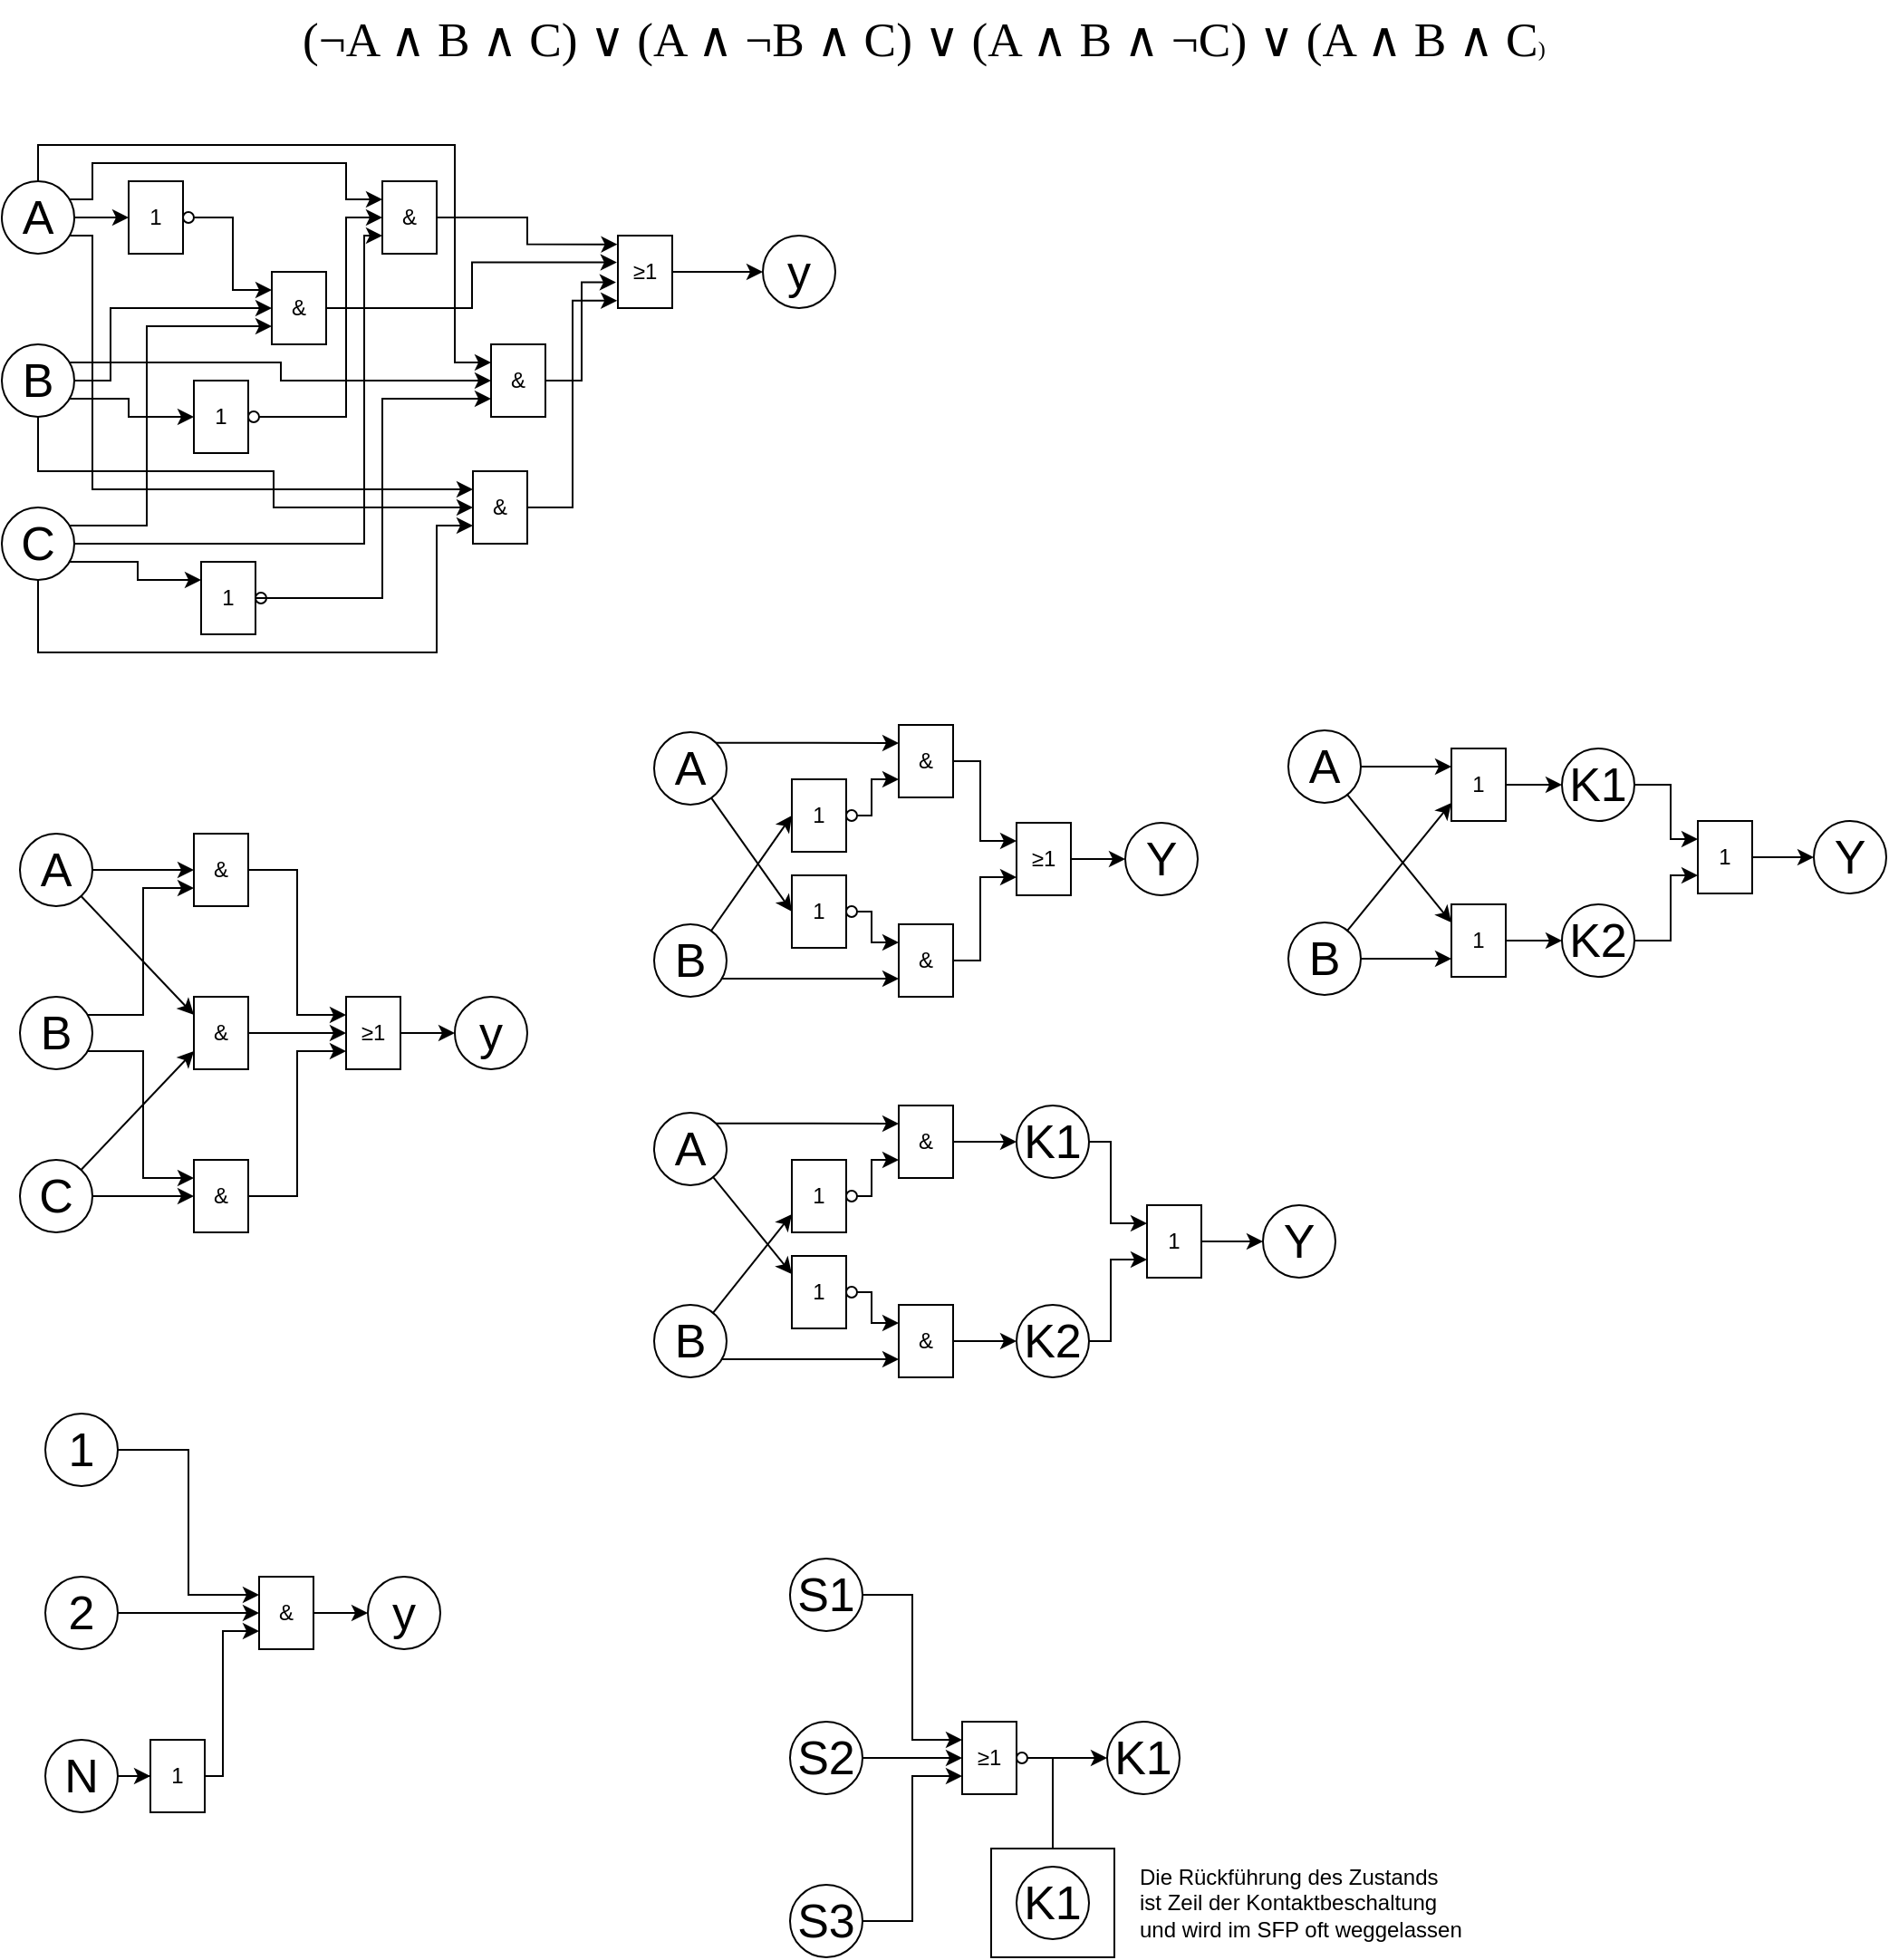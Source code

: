 <mxfile version="28.2.0">
  <diagram name="Seite-1" id="2gFYQ4MArk5PSCBcjxSI">
    <mxGraphModel dx="916" dy="925" grid="1" gridSize="10" guides="1" tooltips="1" connect="1" arrows="1" fold="1" page="1" pageScale="1" pageWidth="827" pageHeight="1169" math="0" shadow="0">
      <root>
        <mxCell id="0" />
        <mxCell id="1" parent="0" />
        <mxCell id="JOxrYH9VMVZD62wawOk7-1" value="&lt;p style=&quot;language:de;line-height:90%;margin-top:7.5pt;margin-bottom:0pt;&amp;lt;br/&amp;gt;margin-left:0in;text-indent:0in;text-align:center;direction:ltr;unicode-bidi:&amp;lt;br/&amp;gt;embed;mso-line-break-override:none;word-break:normal;punctuation-wrap:hanging&quot;&gt;&lt;span style=&quot;font-size:20.0pt;font-family:Calibri;mso-ascii-font-family:Calibri;&amp;lt;br/&amp;gt;mso-fareast-font-family:+mn-ea;mso-bidi-font-family:+mn-cs;mso-ascii-theme-font:&amp;lt;br/&amp;gt;minor-latin;mso-fareast-theme-font:minor-fareast;mso-bidi-theme-font:minor-bidi;&amp;lt;br/&amp;gt;color:black;mso-color-index:1;mso-font-kerning:12.0pt;language:de;font-weight:&amp;lt;br/&amp;gt;normal;mso-style-textfill-type:solid;mso-style-textfill-fill-themecolor:text1;&amp;lt;br/&amp;gt;mso-style-textfill-fill-color:black;mso-style-textfill-fill-alpha:100.0%&quot;&gt;(¬A ∧ B ∧ C) ∨ (A ∧ ¬B ∧ C) ∨ (A ∧ B ∧ ¬C) ∨ (A ∧ B ∧ C&lt;/span&gt;&lt;span style=&quot;font-family: Calibri; color: black; font-weight: normal;&quot;&gt;)&lt;/span&gt;&lt;/p&gt;" style="text;whiteSpace=wrap;html=1;" vertex="1" parent="1">
          <mxGeometry x="414" y="10" width="860" height="80" as="geometry" />
        </mxCell>
        <mxCell id="JOxrYH9VMVZD62wawOk7-15" style="edgeStyle=orthogonalEdgeStyle;rounded=0;orthogonalLoop=1;jettySize=auto;html=1;entryX=0;entryY=0.25;entryDx=0;entryDy=0;exitX=1;exitY=0.5;exitDx=0;exitDy=0;" edge="1" parent="1" source="JOxrYH9VMVZD62wawOk7-30" target="JOxrYH9VMVZD62wawOk7-10">
          <mxGeometry relative="1" as="geometry">
            <mxPoint x="366" y="160" as="sourcePoint" />
          </mxGeometry>
        </mxCell>
        <mxCell id="JOxrYH9VMVZD62wawOk7-55" style="edgeStyle=orthogonalEdgeStyle;rounded=0;orthogonalLoop=1;jettySize=auto;html=1;entryX=-0.008;entryY=0.121;entryDx=0;entryDy=0;entryPerimeter=0;" edge="1" parent="1" source="JOxrYH9VMVZD62wawOk7-17" target="JOxrYH9VMVZD62wawOk7-54">
          <mxGeometry relative="1" as="geometry" />
        </mxCell>
        <mxCell id="JOxrYH9VMVZD62wawOk7-17" value="&amp;amp;" style="rounded=0;whiteSpace=wrap;html=1;" vertex="1" parent="1">
          <mxGeometry x="460" y="110" width="30" height="40" as="geometry" />
        </mxCell>
        <mxCell id="JOxrYH9VMVZD62wawOk7-36" style="edgeStyle=orthogonalEdgeStyle;rounded=0;orthogonalLoop=1;jettySize=auto;html=1;entryX=0;entryY=0.5;entryDx=0;entryDy=0;" edge="1" parent="1" source="JOxrYH9VMVZD62wawOk7-25" target="JOxrYH9VMVZD62wawOk7-29">
          <mxGeometry relative="1" as="geometry" />
        </mxCell>
        <mxCell id="JOxrYH9VMVZD62wawOk7-37" style="edgeStyle=orthogonalEdgeStyle;rounded=0;orthogonalLoop=1;jettySize=auto;html=1;entryX=0;entryY=0.25;entryDx=0;entryDy=0;" edge="1" parent="1" source="JOxrYH9VMVZD62wawOk7-25" target="JOxrYH9VMVZD62wawOk7-17">
          <mxGeometry relative="1" as="geometry">
            <Array as="points">
              <mxPoint x="300" y="120" />
              <mxPoint x="300" y="100" />
              <mxPoint x="440" y="100" />
              <mxPoint x="440" y="120" />
            </Array>
          </mxGeometry>
        </mxCell>
        <mxCell id="JOxrYH9VMVZD62wawOk7-48" style="edgeStyle=orthogonalEdgeStyle;rounded=0;orthogonalLoop=1;jettySize=auto;html=1;entryX=0;entryY=0.25;entryDx=0;entryDy=0;" edge="1" parent="1" source="JOxrYH9VMVZD62wawOk7-25" target="JOxrYH9VMVZD62wawOk7-45">
          <mxGeometry relative="1" as="geometry">
            <Array as="points">
              <mxPoint x="270" y="90" />
              <mxPoint x="500" y="90" />
              <mxPoint x="500" y="210" />
            </Array>
          </mxGeometry>
        </mxCell>
        <mxCell id="JOxrYH9VMVZD62wawOk7-51" style="edgeStyle=orthogonalEdgeStyle;rounded=0;orthogonalLoop=1;jettySize=auto;html=1;entryX=0;entryY=0.25;entryDx=0;entryDy=0;" edge="1" parent="1" source="JOxrYH9VMVZD62wawOk7-25" target="JOxrYH9VMVZD62wawOk7-50">
          <mxGeometry relative="1" as="geometry">
            <Array as="points">
              <mxPoint x="300" y="140" />
              <mxPoint x="300" y="280" />
            </Array>
          </mxGeometry>
        </mxCell>
        <mxCell id="JOxrYH9VMVZD62wawOk7-25" value="A" style="ellipse;whiteSpace=wrap;html=1;aspect=fixed;fontSize=26;" vertex="1" parent="1">
          <mxGeometry x="250" y="110" width="40" height="40" as="geometry" />
        </mxCell>
        <mxCell id="JOxrYH9VMVZD62wawOk7-26" value="" style="edgeStyle=orthogonalEdgeStyle;rounded=0;orthogonalLoop=1;jettySize=auto;html=1;entryX=0;entryY=0.5;entryDx=0;entryDy=0;exitX=1;exitY=0.5;exitDx=0;exitDy=0;" edge="1" parent="1" source="JOxrYH9VMVZD62wawOk7-27" target="JOxrYH9VMVZD62wawOk7-10">
          <mxGeometry relative="1" as="geometry">
            <mxPoint x="320" y="260" as="sourcePoint" />
            <mxPoint x="480" y="170" as="targetPoint" />
            <Array as="points">
              <mxPoint x="310" y="220" />
              <mxPoint x="310" y="180" />
            </Array>
          </mxGeometry>
        </mxCell>
        <mxCell id="JOxrYH9VMVZD62wawOk7-57" style="edgeStyle=orthogonalEdgeStyle;rounded=0;orthogonalLoop=1;jettySize=auto;html=1;entryX=-0.019;entryY=0.369;entryDx=0;entryDy=0;entryPerimeter=0;" edge="1" parent="1" source="JOxrYH9VMVZD62wawOk7-10" target="JOxrYH9VMVZD62wawOk7-54">
          <mxGeometry relative="1" as="geometry" />
        </mxCell>
        <mxCell id="JOxrYH9VMVZD62wawOk7-10" value="&amp;amp;" style="rounded=0;whiteSpace=wrap;html=1;" vertex="1" parent="1">
          <mxGeometry x="399" y="160" width="30" height="40" as="geometry" />
        </mxCell>
        <mxCell id="JOxrYH9VMVZD62wawOk7-35" style="edgeStyle=orthogonalEdgeStyle;rounded=0;orthogonalLoop=1;jettySize=auto;html=1;entryX=0;entryY=0.5;entryDx=0;entryDy=0;" edge="1" parent="1" source="JOxrYH9VMVZD62wawOk7-27" target="JOxrYH9VMVZD62wawOk7-22">
          <mxGeometry relative="1" as="geometry">
            <Array as="points">
              <mxPoint x="320" y="230" />
              <mxPoint x="320" y="240" />
            </Array>
          </mxGeometry>
        </mxCell>
        <mxCell id="JOxrYH9VMVZD62wawOk7-27" value="B" style="ellipse;whiteSpace=wrap;html=1;aspect=fixed;fontSize=26;" vertex="1" parent="1">
          <mxGeometry x="250" y="200" width="40" height="40" as="geometry" />
        </mxCell>
        <mxCell id="JOxrYH9VMVZD62wawOk7-33" style="edgeStyle=orthogonalEdgeStyle;rounded=0;orthogonalLoop=1;jettySize=auto;html=1;entryX=0;entryY=0.75;entryDx=0;entryDy=0;" edge="1" parent="1" source="JOxrYH9VMVZD62wawOk7-28" target="JOxrYH9VMVZD62wawOk7-10">
          <mxGeometry relative="1" as="geometry">
            <Array as="points">
              <mxPoint x="330" y="300" />
              <mxPoint x="330" y="190" />
            </Array>
          </mxGeometry>
        </mxCell>
        <mxCell id="JOxrYH9VMVZD62wawOk7-39" style="edgeStyle=orthogonalEdgeStyle;rounded=0;orthogonalLoop=1;jettySize=auto;html=1;entryX=0;entryY=0.75;entryDx=0;entryDy=0;" edge="1" parent="1" source="JOxrYH9VMVZD62wawOk7-28" target="JOxrYH9VMVZD62wawOk7-17">
          <mxGeometry relative="1" as="geometry">
            <Array as="points">
              <mxPoint x="450" y="310" />
              <mxPoint x="450" y="140" />
            </Array>
          </mxGeometry>
        </mxCell>
        <mxCell id="JOxrYH9VMVZD62wawOk7-43" style="edgeStyle=orthogonalEdgeStyle;rounded=0;orthogonalLoop=1;jettySize=auto;html=1;entryX=0;entryY=0.25;entryDx=0;entryDy=0;" edge="1" parent="1" source="JOxrYH9VMVZD62wawOk7-28" target="JOxrYH9VMVZD62wawOk7-41">
          <mxGeometry relative="1" as="geometry">
            <Array as="points">
              <mxPoint x="325" y="320" />
              <mxPoint x="325" y="330" />
            </Array>
          </mxGeometry>
        </mxCell>
        <mxCell id="JOxrYH9VMVZD62wawOk7-28" value="C" style="ellipse;whiteSpace=wrap;html=1;aspect=fixed;fontSize=26;" vertex="1" parent="1">
          <mxGeometry x="250" y="290" width="40" height="40" as="geometry" />
        </mxCell>
        <mxCell id="JOxrYH9VMVZD62wawOk7-31" value="" style="group" vertex="1" connectable="0" parent="1">
          <mxGeometry x="320" y="110" width="36" height="40" as="geometry" />
        </mxCell>
        <mxCell id="JOxrYH9VMVZD62wawOk7-29" value="1" style="rounded=0;whiteSpace=wrap;html=1;" vertex="1" parent="JOxrYH9VMVZD62wawOk7-31">
          <mxGeometry width="30" height="40" as="geometry" />
        </mxCell>
        <mxCell id="JOxrYH9VMVZD62wawOk7-30" value="" style="ellipse;whiteSpace=wrap;html=1;aspect=fixed;" vertex="1" parent="JOxrYH9VMVZD62wawOk7-31">
          <mxGeometry x="30" y="17" width="6" height="6" as="geometry" />
        </mxCell>
        <mxCell id="JOxrYH9VMVZD62wawOk7-32" value="" style="group" vertex="1" connectable="0" parent="1">
          <mxGeometry x="356" y="220" width="36" height="40" as="geometry" />
        </mxCell>
        <mxCell id="JOxrYH9VMVZD62wawOk7-22" value="1" style="rounded=0;whiteSpace=wrap;html=1;" vertex="1" parent="JOxrYH9VMVZD62wawOk7-32">
          <mxGeometry width="30" height="40" as="geometry" />
        </mxCell>
        <mxCell id="JOxrYH9VMVZD62wawOk7-23" value="" style="ellipse;whiteSpace=wrap;html=1;aspect=fixed;" vertex="1" parent="JOxrYH9VMVZD62wawOk7-32">
          <mxGeometry x="30" y="17" width="6" height="6" as="geometry" />
        </mxCell>
        <mxCell id="JOxrYH9VMVZD62wawOk7-38" style="edgeStyle=orthogonalEdgeStyle;rounded=0;orthogonalLoop=1;jettySize=auto;html=1;entryX=0;entryY=0.5;entryDx=0;entryDy=0;" edge="1" parent="1" source="JOxrYH9VMVZD62wawOk7-23" target="JOxrYH9VMVZD62wawOk7-17">
          <mxGeometry relative="1" as="geometry">
            <Array as="points">
              <mxPoint x="440" y="240" />
              <mxPoint x="440" y="130" />
            </Array>
          </mxGeometry>
        </mxCell>
        <mxCell id="JOxrYH9VMVZD62wawOk7-40" value="" style="group" vertex="1" connectable="0" parent="1">
          <mxGeometry x="360" y="320" width="36" height="40" as="geometry" />
        </mxCell>
        <mxCell id="JOxrYH9VMVZD62wawOk7-41" value="1" style="rounded=0;whiteSpace=wrap;html=1;" vertex="1" parent="JOxrYH9VMVZD62wawOk7-40">
          <mxGeometry width="30" height="40" as="geometry" />
        </mxCell>
        <mxCell id="JOxrYH9VMVZD62wawOk7-42" value="" style="ellipse;whiteSpace=wrap;html=1;aspect=fixed;" vertex="1" parent="JOxrYH9VMVZD62wawOk7-40">
          <mxGeometry x="30" y="17" width="6" height="6" as="geometry" />
        </mxCell>
        <mxCell id="JOxrYH9VMVZD62wawOk7-56" style="edgeStyle=orthogonalEdgeStyle;rounded=0;orthogonalLoop=1;jettySize=auto;html=1;entryX=-0.035;entryY=0.645;entryDx=0;entryDy=0;entryPerimeter=0;" edge="1" parent="1" source="JOxrYH9VMVZD62wawOk7-45" target="JOxrYH9VMVZD62wawOk7-54">
          <mxGeometry relative="1" as="geometry" />
        </mxCell>
        <mxCell id="JOxrYH9VMVZD62wawOk7-45" value="&amp;amp;" style="rounded=0;whiteSpace=wrap;html=1;" vertex="1" parent="1">
          <mxGeometry x="520" y="200" width="30" height="40" as="geometry" />
        </mxCell>
        <mxCell id="JOxrYH9VMVZD62wawOk7-46" style="edgeStyle=orthogonalEdgeStyle;rounded=0;orthogonalLoop=1;jettySize=auto;html=1;entryX=0;entryY=0.75;entryDx=0;entryDy=0;" edge="1" parent="1" source="JOxrYH9VMVZD62wawOk7-41" target="JOxrYH9VMVZD62wawOk7-45">
          <mxGeometry relative="1" as="geometry">
            <Array as="points">
              <mxPoint x="460" y="340" />
              <mxPoint x="460" y="230" />
            </Array>
          </mxGeometry>
        </mxCell>
        <mxCell id="JOxrYH9VMVZD62wawOk7-49" style="edgeStyle=orthogonalEdgeStyle;rounded=0;orthogonalLoop=1;jettySize=auto;html=1;entryX=0;entryY=0.5;entryDx=0;entryDy=0;" edge="1" parent="1" source="JOxrYH9VMVZD62wawOk7-27" target="JOxrYH9VMVZD62wawOk7-45">
          <mxGeometry relative="1" as="geometry">
            <Array as="points">
              <mxPoint x="404" y="210" />
              <mxPoint x="404" y="220" />
            </Array>
          </mxGeometry>
        </mxCell>
        <mxCell id="JOxrYH9VMVZD62wawOk7-50" value="&amp;amp;" style="rounded=0;whiteSpace=wrap;html=1;" vertex="1" parent="1">
          <mxGeometry x="510" y="270" width="30" height="40" as="geometry" />
        </mxCell>
        <mxCell id="JOxrYH9VMVZD62wawOk7-52" style="edgeStyle=orthogonalEdgeStyle;rounded=0;orthogonalLoop=1;jettySize=auto;html=1;entryX=0;entryY=0.5;entryDx=0;entryDy=0;" edge="1" parent="1" source="JOxrYH9VMVZD62wawOk7-27" target="JOxrYH9VMVZD62wawOk7-50">
          <mxGeometry relative="1" as="geometry">
            <Array as="points">
              <mxPoint x="270" y="270" />
              <mxPoint x="400" y="270" />
              <mxPoint x="400" y="290" />
            </Array>
          </mxGeometry>
        </mxCell>
        <mxCell id="JOxrYH9VMVZD62wawOk7-53" style="edgeStyle=orthogonalEdgeStyle;rounded=0;orthogonalLoop=1;jettySize=auto;html=1;entryX=0;entryY=0.75;entryDx=0;entryDy=0;" edge="1" parent="1" source="JOxrYH9VMVZD62wawOk7-28" target="JOxrYH9VMVZD62wawOk7-50">
          <mxGeometry relative="1" as="geometry">
            <mxPoint x="480" y="300" as="targetPoint" />
            <Array as="points">
              <mxPoint x="270" y="370" />
              <mxPoint x="490" y="370" />
              <mxPoint x="490" y="300" />
            </Array>
          </mxGeometry>
        </mxCell>
        <mxCell id="JOxrYH9VMVZD62wawOk7-60" style="edgeStyle=orthogonalEdgeStyle;rounded=0;orthogonalLoop=1;jettySize=auto;html=1;entryX=0;entryY=0.5;entryDx=0;entryDy=0;" edge="1" parent="1" source="JOxrYH9VMVZD62wawOk7-54" target="JOxrYH9VMVZD62wawOk7-59">
          <mxGeometry relative="1" as="geometry" />
        </mxCell>
        <mxCell id="JOxrYH9VMVZD62wawOk7-54" value="&lt;font face=&quot;Helvetica&quot;&gt;&lt;font&gt;&lt;span style=&quot;color: black; font-weight: normal;&quot;&gt;≥1&lt;/span&gt;&lt;/font&gt;&lt;/font&gt;" style="rounded=0;whiteSpace=wrap;html=1;" vertex="1" parent="1">
          <mxGeometry x="590" y="140" width="30" height="40" as="geometry" />
        </mxCell>
        <mxCell id="JOxrYH9VMVZD62wawOk7-58" style="edgeStyle=orthogonalEdgeStyle;rounded=0;orthogonalLoop=1;jettySize=auto;html=1;entryX=-0.013;entryY=0.897;entryDx=0;entryDy=0;entryPerimeter=0;" edge="1" parent="1" source="JOxrYH9VMVZD62wawOk7-50" target="JOxrYH9VMVZD62wawOk7-54">
          <mxGeometry relative="1" as="geometry" />
        </mxCell>
        <mxCell id="JOxrYH9VMVZD62wawOk7-59" value="y" style="ellipse;whiteSpace=wrap;html=1;aspect=fixed;fontSize=26;" vertex="1" parent="1">
          <mxGeometry x="670" y="140" width="40" height="40" as="geometry" />
        </mxCell>
        <mxCell id="JOxrYH9VMVZD62wawOk7-68" style="edgeStyle=orthogonalEdgeStyle;rounded=0;orthogonalLoop=1;jettySize=auto;html=1;entryX=0;entryY=0.5;entryDx=0;entryDy=0;exitX=1;exitY=0.5;exitDx=0;exitDy=0;" edge="1" parent="1" source="JOxrYH9VMVZD62wawOk7-61" target="JOxrYH9VMVZD62wawOk7-64">
          <mxGeometry relative="1" as="geometry" />
        </mxCell>
        <mxCell id="JOxrYH9VMVZD62wawOk7-73" style="rounded=0;orthogonalLoop=1;jettySize=auto;html=1;entryX=0;entryY=0.25;entryDx=0;entryDy=0;" edge="1" parent="1" source="JOxrYH9VMVZD62wawOk7-61" target="JOxrYH9VMVZD62wawOk7-65">
          <mxGeometry relative="1" as="geometry" />
        </mxCell>
        <mxCell id="JOxrYH9VMVZD62wawOk7-61" value="A" style="ellipse;whiteSpace=wrap;html=1;aspect=fixed;fontSize=26;" vertex="1" parent="1">
          <mxGeometry x="260" y="470" width="40" height="40" as="geometry" />
        </mxCell>
        <mxCell id="JOxrYH9VMVZD62wawOk7-69" style="edgeStyle=orthogonalEdgeStyle;rounded=0;orthogonalLoop=1;jettySize=auto;html=1;entryX=0;entryY=0.75;entryDx=0;entryDy=0;" edge="1" parent="1" source="JOxrYH9VMVZD62wawOk7-62" target="JOxrYH9VMVZD62wawOk7-64">
          <mxGeometry relative="1" as="geometry">
            <Array as="points">
              <mxPoint x="328" y="570" />
              <mxPoint x="328" y="500" />
            </Array>
          </mxGeometry>
        </mxCell>
        <mxCell id="JOxrYH9VMVZD62wawOk7-75" style="edgeStyle=orthogonalEdgeStyle;rounded=0;orthogonalLoop=1;jettySize=auto;html=1;entryX=0;entryY=0.25;entryDx=0;entryDy=0;" edge="1" parent="1" source="JOxrYH9VMVZD62wawOk7-62" target="JOxrYH9VMVZD62wawOk7-66">
          <mxGeometry relative="1" as="geometry">
            <Array as="points">
              <mxPoint x="328" y="590" />
              <mxPoint x="328" y="660" />
            </Array>
          </mxGeometry>
        </mxCell>
        <mxCell id="JOxrYH9VMVZD62wawOk7-62" value="B" style="ellipse;whiteSpace=wrap;html=1;aspect=fixed;fontSize=26;" vertex="1" parent="1">
          <mxGeometry x="260" y="560" width="40" height="40" as="geometry" />
        </mxCell>
        <mxCell id="JOxrYH9VMVZD62wawOk7-72" style="rounded=0;orthogonalLoop=1;jettySize=auto;html=1;entryX=0;entryY=0.75;entryDx=0;entryDy=0;" edge="1" parent="1" source="JOxrYH9VMVZD62wawOk7-63" target="JOxrYH9VMVZD62wawOk7-65">
          <mxGeometry relative="1" as="geometry" />
        </mxCell>
        <mxCell id="JOxrYH9VMVZD62wawOk7-74" style="edgeStyle=orthogonalEdgeStyle;rounded=0;orthogonalLoop=1;jettySize=auto;html=1;entryX=0;entryY=0.5;entryDx=0;entryDy=0;" edge="1" parent="1" source="JOxrYH9VMVZD62wawOk7-63" target="JOxrYH9VMVZD62wawOk7-66">
          <mxGeometry relative="1" as="geometry" />
        </mxCell>
        <mxCell id="JOxrYH9VMVZD62wawOk7-63" value="C" style="ellipse;whiteSpace=wrap;html=1;aspect=fixed;fontSize=26;" vertex="1" parent="1">
          <mxGeometry x="260" y="650" width="40" height="40" as="geometry" />
        </mxCell>
        <mxCell id="JOxrYH9VMVZD62wawOk7-76" style="edgeStyle=orthogonalEdgeStyle;rounded=0;orthogonalLoop=1;jettySize=auto;html=1;entryX=0;entryY=0.25;entryDx=0;entryDy=0;" edge="1" parent="1" source="JOxrYH9VMVZD62wawOk7-64" target="JOxrYH9VMVZD62wawOk7-67">
          <mxGeometry relative="1" as="geometry" />
        </mxCell>
        <mxCell id="JOxrYH9VMVZD62wawOk7-64" value="&amp;amp;" style="rounded=0;whiteSpace=wrap;html=1;" vertex="1" parent="1">
          <mxGeometry x="356" y="470" width="30" height="40" as="geometry" />
        </mxCell>
        <mxCell id="JOxrYH9VMVZD62wawOk7-77" style="edgeStyle=orthogonalEdgeStyle;rounded=0;orthogonalLoop=1;jettySize=auto;html=1;entryX=0;entryY=0.5;entryDx=0;entryDy=0;" edge="1" parent="1" source="JOxrYH9VMVZD62wawOk7-65" target="JOxrYH9VMVZD62wawOk7-67">
          <mxGeometry relative="1" as="geometry" />
        </mxCell>
        <mxCell id="JOxrYH9VMVZD62wawOk7-65" value="&amp;amp;" style="rounded=0;whiteSpace=wrap;html=1;" vertex="1" parent="1">
          <mxGeometry x="356" y="560" width="30" height="40" as="geometry" />
        </mxCell>
        <mxCell id="JOxrYH9VMVZD62wawOk7-78" style="edgeStyle=orthogonalEdgeStyle;rounded=0;orthogonalLoop=1;jettySize=auto;html=1;entryX=0;entryY=0.75;entryDx=0;entryDy=0;" edge="1" parent="1" source="JOxrYH9VMVZD62wawOk7-66" target="JOxrYH9VMVZD62wawOk7-67">
          <mxGeometry relative="1" as="geometry" />
        </mxCell>
        <mxCell id="JOxrYH9VMVZD62wawOk7-66" value="&amp;amp;" style="rounded=0;whiteSpace=wrap;html=1;" vertex="1" parent="1">
          <mxGeometry x="356" y="650" width="30" height="40" as="geometry" />
        </mxCell>
        <mxCell id="JOxrYH9VMVZD62wawOk7-80" value="" style="edgeStyle=orthogonalEdgeStyle;rounded=0;orthogonalLoop=1;jettySize=auto;html=1;" edge="1" parent="1" source="JOxrYH9VMVZD62wawOk7-67" target="JOxrYH9VMVZD62wawOk7-79">
          <mxGeometry relative="1" as="geometry" />
        </mxCell>
        <mxCell id="JOxrYH9VMVZD62wawOk7-67" value="&lt;font face=&quot;Helvetica&quot;&gt;&lt;font&gt;&lt;span style=&quot;color: black; font-weight: normal;&quot;&gt;≥1&lt;/span&gt;&lt;/font&gt;&lt;/font&gt;" style="rounded=0;whiteSpace=wrap;html=1;" vertex="1" parent="1">
          <mxGeometry x="440" y="560" width="30" height="40" as="geometry" />
        </mxCell>
        <mxCell id="JOxrYH9VMVZD62wawOk7-79" value="y" style="ellipse;whiteSpace=wrap;html=1;aspect=fixed;fontSize=26;" vertex="1" parent="1">
          <mxGeometry x="500" y="560" width="40" height="40" as="geometry" />
        </mxCell>
        <mxCell id="JOxrYH9VMVZD62wawOk7-81" style="edgeStyle=orthogonalEdgeStyle;rounded=0;orthogonalLoop=1;jettySize=auto;html=1;entryX=0;entryY=0.25;entryDx=0;entryDy=0;exitX=1;exitY=0;exitDx=0;exitDy=0;" edge="1" parent="1" source="JOxrYH9VMVZD62wawOk7-83" target="JOxrYH9VMVZD62wawOk7-95">
          <mxGeometry relative="1" as="geometry" />
        </mxCell>
        <mxCell id="JOxrYH9VMVZD62wawOk7-82" style="rounded=0;orthogonalLoop=1;jettySize=auto;html=1;entryX=0;entryY=0.5;entryDx=0;entryDy=0;" edge="1" parent="1" source="JOxrYH9VMVZD62wawOk7-83" target="JOxrYH9VMVZD62wawOk7-89">
          <mxGeometry relative="1" as="geometry">
            <mxPoint x="690" y="520" as="targetPoint" />
          </mxGeometry>
        </mxCell>
        <mxCell id="JOxrYH9VMVZD62wawOk7-83" value="A" style="ellipse;whiteSpace=wrap;html=1;aspect=fixed;fontSize=26;" vertex="1" parent="1">
          <mxGeometry x="610" y="414" width="40" height="40" as="geometry" />
        </mxCell>
        <mxCell id="JOxrYH9VMVZD62wawOk7-84" style="rounded=0;orthogonalLoop=1;jettySize=auto;html=1;entryX=0;entryY=0.5;entryDx=0;entryDy=0;" edge="1" parent="1" source="JOxrYH9VMVZD62wawOk7-86" target="JOxrYH9VMVZD62wawOk7-92">
          <mxGeometry relative="1" as="geometry" />
        </mxCell>
        <mxCell id="JOxrYH9VMVZD62wawOk7-85" style="edgeStyle=orthogonalEdgeStyle;rounded=0;orthogonalLoop=1;jettySize=auto;html=1;entryX=0;entryY=0.75;entryDx=0;entryDy=0;" edge="1" parent="1" source="JOxrYH9VMVZD62wawOk7-86" target="JOxrYH9VMVZD62wawOk7-100">
          <mxGeometry relative="1" as="geometry">
            <Array as="points">
              <mxPoint x="670" y="550" />
              <mxPoint x="670" y="550" />
            </Array>
          </mxGeometry>
        </mxCell>
        <mxCell id="JOxrYH9VMVZD62wawOk7-86" value="B" style="ellipse;whiteSpace=wrap;html=1;aspect=fixed;fontSize=26;" vertex="1" parent="1">
          <mxGeometry x="610" y="520" width="40" height="40" as="geometry" />
        </mxCell>
        <mxCell id="JOxrYH9VMVZD62wawOk7-87" value="Y" style="ellipse;whiteSpace=wrap;html=1;aspect=fixed;fontSize=26;" vertex="1" parent="1">
          <mxGeometry x="870" y="464" width="40" height="40" as="geometry" />
        </mxCell>
        <mxCell id="JOxrYH9VMVZD62wawOk7-88" value="" style="group" vertex="1" connectable="0" parent="1">
          <mxGeometry x="686" y="493" width="36" height="40" as="geometry" />
        </mxCell>
        <mxCell id="JOxrYH9VMVZD62wawOk7-89" value="1" style="rounded=0;whiteSpace=wrap;html=1;" vertex="1" parent="JOxrYH9VMVZD62wawOk7-88">
          <mxGeometry width="30" height="40" as="geometry" />
        </mxCell>
        <mxCell id="JOxrYH9VMVZD62wawOk7-90" value="" style="ellipse;whiteSpace=wrap;html=1;aspect=fixed;" vertex="1" parent="JOxrYH9VMVZD62wawOk7-88">
          <mxGeometry x="30" y="17" width="6" height="6" as="geometry" />
        </mxCell>
        <mxCell id="JOxrYH9VMVZD62wawOk7-91" value="" style="group" vertex="1" connectable="0" parent="1">
          <mxGeometry x="686" y="440" width="36" height="40" as="geometry" />
        </mxCell>
        <mxCell id="JOxrYH9VMVZD62wawOk7-92" value="1" style="rounded=0;whiteSpace=wrap;html=1;" vertex="1" parent="JOxrYH9VMVZD62wawOk7-91">
          <mxGeometry width="30" height="40" as="geometry" />
        </mxCell>
        <mxCell id="JOxrYH9VMVZD62wawOk7-93" value="" style="ellipse;whiteSpace=wrap;html=1;aspect=fixed;" vertex="1" parent="JOxrYH9VMVZD62wawOk7-91">
          <mxGeometry x="30" y="17" width="6" height="6" as="geometry" />
        </mxCell>
        <mxCell id="JOxrYH9VMVZD62wawOk7-94" style="edgeStyle=orthogonalEdgeStyle;rounded=0;orthogonalLoop=1;jettySize=auto;html=1;entryX=0;entryY=0.25;entryDx=0;entryDy=0;" edge="1" parent="1" source="JOxrYH9VMVZD62wawOk7-95" target="JOxrYH9VMVZD62wawOk7-98">
          <mxGeometry relative="1" as="geometry">
            <Array as="points">
              <mxPoint x="790" y="430" />
              <mxPoint x="790" y="474" />
            </Array>
          </mxGeometry>
        </mxCell>
        <mxCell id="JOxrYH9VMVZD62wawOk7-95" value="&amp;amp;" style="rounded=0;whiteSpace=wrap;html=1;" vertex="1" parent="1">
          <mxGeometry x="745" y="410" width="30" height="40" as="geometry" />
        </mxCell>
        <mxCell id="JOxrYH9VMVZD62wawOk7-96" style="edgeStyle=orthogonalEdgeStyle;rounded=0;orthogonalLoop=1;jettySize=auto;html=1;exitX=1;exitY=0.5;exitDx=0;exitDy=0;entryX=0;entryY=0.75;entryDx=0;entryDy=0;" edge="1" parent="1" source="JOxrYH9VMVZD62wawOk7-93" target="JOxrYH9VMVZD62wawOk7-95">
          <mxGeometry relative="1" as="geometry">
            <mxPoint x="720" y="460" as="sourcePoint" />
            <mxPoint x="730" y="440" as="targetPoint" />
            <Array as="points">
              <mxPoint x="730" y="460" />
              <mxPoint x="730" y="440" />
            </Array>
          </mxGeometry>
        </mxCell>
        <mxCell id="JOxrYH9VMVZD62wawOk7-97" value="" style="edgeStyle=orthogonalEdgeStyle;rounded=0;orthogonalLoop=1;jettySize=auto;html=1;" edge="1" parent="1" source="JOxrYH9VMVZD62wawOk7-98" target="JOxrYH9VMVZD62wawOk7-87">
          <mxGeometry relative="1" as="geometry" />
        </mxCell>
        <mxCell id="JOxrYH9VMVZD62wawOk7-98" value="&lt;font face=&quot;Helvetica&quot;&gt;&lt;font&gt;&lt;span style=&quot;color: black; font-weight: normal;&quot;&gt;≥1&lt;/span&gt;&lt;/font&gt;&lt;/font&gt;" style="rounded=0;whiteSpace=wrap;html=1;" vertex="1" parent="1">
          <mxGeometry x="810" y="464" width="30" height="40" as="geometry" />
        </mxCell>
        <mxCell id="JOxrYH9VMVZD62wawOk7-99" style="edgeStyle=orthogonalEdgeStyle;rounded=0;orthogonalLoop=1;jettySize=auto;html=1;entryX=0;entryY=0.75;entryDx=0;entryDy=0;" edge="1" parent="1" source="JOxrYH9VMVZD62wawOk7-100" target="JOxrYH9VMVZD62wawOk7-98">
          <mxGeometry relative="1" as="geometry">
            <Array as="points">
              <mxPoint x="790" y="540" />
              <mxPoint x="790" y="494" />
            </Array>
          </mxGeometry>
        </mxCell>
        <mxCell id="JOxrYH9VMVZD62wawOk7-100" value="&amp;amp;" style="rounded=0;whiteSpace=wrap;html=1;" vertex="1" parent="1">
          <mxGeometry x="745" y="520" width="30" height="40" as="geometry" />
        </mxCell>
        <mxCell id="JOxrYH9VMVZD62wawOk7-101" style="edgeStyle=orthogonalEdgeStyle;rounded=0;orthogonalLoop=1;jettySize=auto;html=1;entryX=0;entryY=0.25;entryDx=0;entryDy=0;exitX=1;exitY=0.5;exitDx=0;exitDy=0;" edge="1" parent="1" source="JOxrYH9VMVZD62wawOk7-90" target="JOxrYH9VMVZD62wawOk7-100">
          <mxGeometry relative="1" as="geometry">
            <Array as="points">
              <mxPoint x="730" y="513" />
              <mxPoint x="730" y="530" />
            </Array>
          </mxGeometry>
        </mxCell>
        <mxCell id="JOxrYH9VMVZD62wawOk7-102" style="edgeStyle=orthogonalEdgeStyle;rounded=0;orthogonalLoop=1;jettySize=auto;html=1;entryX=0;entryY=0.25;entryDx=0;entryDy=0;exitX=1;exitY=0;exitDx=0;exitDy=0;" edge="1" parent="1" source="JOxrYH9VMVZD62wawOk7-104" target="JOxrYH9VMVZD62wawOk7-115">
          <mxGeometry relative="1" as="geometry" />
        </mxCell>
        <mxCell id="JOxrYH9VMVZD62wawOk7-103" style="rounded=0;orthogonalLoop=1;jettySize=auto;html=1;entryX=0;entryY=0.25;entryDx=0;entryDy=0;" edge="1" parent="1" source="JOxrYH9VMVZD62wawOk7-104" target="JOxrYH9VMVZD62wawOk7-109">
          <mxGeometry relative="1" as="geometry" />
        </mxCell>
        <mxCell id="JOxrYH9VMVZD62wawOk7-104" value="A" style="ellipse;whiteSpace=wrap;html=1;aspect=fixed;fontSize=26;" vertex="1" parent="1">
          <mxGeometry x="610" y="624" width="40" height="40" as="geometry" />
        </mxCell>
        <mxCell id="JOxrYH9VMVZD62wawOk7-105" style="rounded=0;orthogonalLoop=1;jettySize=auto;html=1;entryX=0;entryY=0.75;entryDx=0;entryDy=0;" edge="1" parent="1" source="JOxrYH9VMVZD62wawOk7-107" target="JOxrYH9VMVZD62wawOk7-112">
          <mxGeometry relative="1" as="geometry" />
        </mxCell>
        <mxCell id="JOxrYH9VMVZD62wawOk7-106" style="edgeStyle=orthogonalEdgeStyle;rounded=0;orthogonalLoop=1;jettySize=auto;html=1;entryX=0;entryY=0.75;entryDx=0;entryDy=0;" edge="1" parent="1" source="JOxrYH9VMVZD62wawOk7-107" target="JOxrYH9VMVZD62wawOk7-118">
          <mxGeometry relative="1" as="geometry">
            <Array as="points">
              <mxPoint x="670" y="760" />
              <mxPoint x="670" y="760" />
            </Array>
          </mxGeometry>
        </mxCell>
        <mxCell id="JOxrYH9VMVZD62wawOk7-107" value="B" style="ellipse;whiteSpace=wrap;html=1;aspect=fixed;fontSize=26;" vertex="1" parent="1">
          <mxGeometry x="610" y="730" width="40" height="40" as="geometry" />
        </mxCell>
        <mxCell id="JOxrYH9VMVZD62wawOk7-108" value="" style="group" vertex="1" connectable="0" parent="1">
          <mxGeometry x="686" y="703" width="36" height="40" as="geometry" />
        </mxCell>
        <mxCell id="JOxrYH9VMVZD62wawOk7-109" value="1" style="rounded=0;whiteSpace=wrap;html=1;" vertex="1" parent="JOxrYH9VMVZD62wawOk7-108">
          <mxGeometry width="30" height="40" as="geometry" />
        </mxCell>
        <mxCell id="JOxrYH9VMVZD62wawOk7-110" value="" style="ellipse;whiteSpace=wrap;html=1;aspect=fixed;" vertex="1" parent="JOxrYH9VMVZD62wawOk7-108">
          <mxGeometry x="30" y="17" width="6" height="6" as="geometry" />
        </mxCell>
        <mxCell id="JOxrYH9VMVZD62wawOk7-111" value="" style="group" vertex="1" connectable="0" parent="1">
          <mxGeometry x="686" y="650" width="36" height="40" as="geometry" />
        </mxCell>
        <mxCell id="JOxrYH9VMVZD62wawOk7-112" value="1" style="rounded=0;whiteSpace=wrap;html=1;" vertex="1" parent="JOxrYH9VMVZD62wawOk7-111">
          <mxGeometry width="30" height="40" as="geometry" />
        </mxCell>
        <mxCell id="JOxrYH9VMVZD62wawOk7-113" value="" style="ellipse;whiteSpace=wrap;html=1;aspect=fixed;" vertex="1" parent="JOxrYH9VMVZD62wawOk7-111">
          <mxGeometry x="30" y="17" width="6" height="6" as="geometry" />
        </mxCell>
        <mxCell id="JOxrYH9VMVZD62wawOk7-114" style="edgeStyle=orthogonalEdgeStyle;rounded=0;orthogonalLoop=1;jettySize=auto;html=1;entryX=0;entryY=0.5;entryDx=0;entryDy=0;" edge="1" parent="1" source="JOxrYH9VMVZD62wawOk7-115" target="JOxrYH9VMVZD62wawOk7-121">
          <mxGeometry relative="1" as="geometry" />
        </mxCell>
        <mxCell id="JOxrYH9VMVZD62wawOk7-115" value="&amp;amp;" style="rounded=0;whiteSpace=wrap;html=1;" vertex="1" parent="1">
          <mxGeometry x="745" y="620" width="30" height="40" as="geometry" />
        </mxCell>
        <mxCell id="JOxrYH9VMVZD62wawOk7-116" style="edgeStyle=orthogonalEdgeStyle;rounded=0;orthogonalLoop=1;jettySize=auto;html=1;exitX=1;exitY=0.5;exitDx=0;exitDy=0;entryX=0;entryY=0.75;entryDx=0;entryDy=0;" edge="1" parent="1" source="JOxrYH9VMVZD62wawOk7-113" target="JOxrYH9VMVZD62wawOk7-115">
          <mxGeometry relative="1" as="geometry">
            <mxPoint x="720" y="670" as="sourcePoint" />
            <mxPoint x="730" y="650" as="targetPoint" />
            <Array as="points">
              <mxPoint x="730" y="670" />
              <mxPoint x="730" y="650" />
            </Array>
          </mxGeometry>
        </mxCell>
        <mxCell id="JOxrYH9VMVZD62wawOk7-117" style="edgeStyle=orthogonalEdgeStyle;rounded=0;orthogonalLoop=1;jettySize=auto;html=1;entryX=0;entryY=0.5;entryDx=0;entryDy=0;" edge="1" parent="1" source="JOxrYH9VMVZD62wawOk7-118" target="JOxrYH9VMVZD62wawOk7-123">
          <mxGeometry relative="1" as="geometry" />
        </mxCell>
        <mxCell id="JOxrYH9VMVZD62wawOk7-118" value="&amp;amp;" style="rounded=0;whiteSpace=wrap;html=1;" vertex="1" parent="1">
          <mxGeometry x="745" y="730" width="30" height="40" as="geometry" />
        </mxCell>
        <mxCell id="JOxrYH9VMVZD62wawOk7-119" style="edgeStyle=orthogonalEdgeStyle;rounded=0;orthogonalLoop=1;jettySize=auto;html=1;entryX=0;entryY=0.25;entryDx=0;entryDy=0;exitX=1;exitY=0.5;exitDx=0;exitDy=0;" edge="1" parent="1" source="JOxrYH9VMVZD62wawOk7-110" target="JOxrYH9VMVZD62wawOk7-118">
          <mxGeometry relative="1" as="geometry">
            <Array as="points">
              <mxPoint x="730" y="723" />
              <mxPoint x="730" y="740" />
            </Array>
          </mxGeometry>
        </mxCell>
        <mxCell id="JOxrYH9VMVZD62wawOk7-120" style="edgeStyle=orthogonalEdgeStyle;rounded=0;orthogonalLoop=1;jettySize=auto;html=1;entryX=0;entryY=0.25;entryDx=0;entryDy=0;" edge="1" parent="1" source="JOxrYH9VMVZD62wawOk7-121" target="JOxrYH9VMVZD62wawOk7-142">
          <mxGeometry relative="1" as="geometry">
            <Array as="points">
              <mxPoint x="862" y="640" />
              <mxPoint x="862" y="685" />
            </Array>
          </mxGeometry>
        </mxCell>
        <mxCell id="JOxrYH9VMVZD62wawOk7-121" value="K1" style="ellipse;whiteSpace=wrap;html=1;aspect=fixed;fontSize=26;" vertex="1" parent="1">
          <mxGeometry x="810" y="620" width="40" height="40" as="geometry" />
        </mxCell>
        <mxCell id="JOxrYH9VMVZD62wawOk7-122" style="edgeStyle=orthogonalEdgeStyle;rounded=0;orthogonalLoop=1;jettySize=auto;html=1;entryX=0;entryY=0.75;entryDx=0;entryDy=0;" edge="1" parent="1" source="JOxrYH9VMVZD62wawOk7-123" target="JOxrYH9VMVZD62wawOk7-142">
          <mxGeometry relative="1" as="geometry">
            <Array as="points">
              <mxPoint x="862" y="750" />
              <mxPoint x="862" y="705" />
            </Array>
          </mxGeometry>
        </mxCell>
        <mxCell id="JOxrYH9VMVZD62wawOk7-123" value="K2" style="ellipse;whiteSpace=wrap;html=1;aspect=fixed;fontSize=26;" vertex="1" parent="1">
          <mxGeometry x="810" y="730" width="40" height="40" as="geometry" />
        </mxCell>
        <mxCell id="JOxrYH9VMVZD62wawOk7-124" style="edgeStyle=orthogonalEdgeStyle;rounded=0;orthogonalLoop=1;jettySize=auto;html=1;entryX=0;entryY=0.25;entryDx=0;entryDy=0;" edge="1" parent="1" source="JOxrYH9VMVZD62wawOk7-126" target="JOxrYH9VMVZD62wawOk7-133">
          <mxGeometry relative="1" as="geometry" />
        </mxCell>
        <mxCell id="JOxrYH9VMVZD62wawOk7-125" style="rounded=0;orthogonalLoop=1;jettySize=auto;html=1;entryX=0;entryY=0.25;entryDx=0;entryDy=0;" edge="1" parent="1" source="JOxrYH9VMVZD62wawOk7-126" target="JOxrYH9VMVZD62wawOk7-137">
          <mxGeometry relative="1" as="geometry" />
        </mxCell>
        <mxCell id="JOxrYH9VMVZD62wawOk7-126" value="A" style="ellipse;whiteSpace=wrap;html=1;aspect=fixed;fontSize=26;" vertex="1" parent="1">
          <mxGeometry x="960" y="413" width="40" height="40" as="geometry" />
        </mxCell>
        <mxCell id="JOxrYH9VMVZD62wawOk7-127" style="rounded=0;orthogonalLoop=1;jettySize=auto;html=1;entryX=0;entryY=0.75;entryDx=0;entryDy=0;" edge="1" parent="1" source="JOxrYH9VMVZD62wawOk7-129" target="JOxrYH9VMVZD62wawOk7-133">
          <mxGeometry relative="1" as="geometry" />
        </mxCell>
        <mxCell id="JOxrYH9VMVZD62wawOk7-128" style="edgeStyle=orthogonalEdgeStyle;rounded=0;orthogonalLoop=1;jettySize=auto;html=1;entryX=0;entryY=0.75;entryDx=0;entryDy=0;" edge="1" parent="1" source="JOxrYH9VMVZD62wawOk7-129" target="JOxrYH9VMVZD62wawOk7-137">
          <mxGeometry relative="1" as="geometry" />
        </mxCell>
        <mxCell id="JOxrYH9VMVZD62wawOk7-129" value="B" style="ellipse;whiteSpace=wrap;html=1;aspect=fixed;fontSize=26;" vertex="1" parent="1">
          <mxGeometry x="960" y="519" width="40" height="40" as="geometry" />
        </mxCell>
        <mxCell id="JOxrYH9VMVZD62wawOk7-130" style="edgeStyle=orthogonalEdgeStyle;rounded=0;orthogonalLoop=1;jettySize=auto;html=1;entryX=0;entryY=0.25;entryDx=0;entryDy=0;" edge="1" parent="1" source="JOxrYH9VMVZD62wawOk7-131" target="JOxrYH9VMVZD62wawOk7-139">
          <mxGeometry relative="1" as="geometry" />
        </mxCell>
        <mxCell id="JOxrYH9VMVZD62wawOk7-131" value="K1" style="ellipse;whiteSpace=wrap;html=1;aspect=fixed;fontSize=26;" vertex="1" parent="1">
          <mxGeometry x="1111" y="423" width="40" height="40" as="geometry" />
        </mxCell>
        <mxCell id="JOxrYH9VMVZD62wawOk7-132" style="edgeStyle=orthogonalEdgeStyle;rounded=0;orthogonalLoop=1;jettySize=auto;html=1;entryX=0;entryY=0.5;entryDx=0;entryDy=0;" edge="1" parent="1" source="JOxrYH9VMVZD62wawOk7-133" target="JOxrYH9VMVZD62wawOk7-131">
          <mxGeometry relative="1" as="geometry" />
        </mxCell>
        <mxCell id="JOxrYH9VMVZD62wawOk7-133" value="1" style="rounded=0;whiteSpace=wrap;html=1;" vertex="1" parent="1">
          <mxGeometry x="1050" y="423" width="30" height="40" as="geometry" />
        </mxCell>
        <mxCell id="JOxrYH9VMVZD62wawOk7-134" style="edgeStyle=orthogonalEdgeStyle;rounded=0;orthogonalLoop=1;jettySize=auto;html=1;entryX=0;entryY=0.75;entryDx=0;entryDy=0;" edge="1" parent="1" source="JOxrYH9VMVZD62wawOk7-135" target="JOxrYH9VMVZD62wawOk7-139">
          <mxGeometry relative="1" as="geometry" />
        </mxCell>
        <mxCell id="JOxrYH9VMVZD62wawOk7-135" value="K2" style="ellipse;whiteSpace=wrap;html=1;aspect=fixed;fontSize=26;" vertex="1" parent="1">
          <mxGeometry x="1111" y="509" width="40" height="40" as="geometry" />
        </mxCell>
        <mxCell id="JOxrYH9VMVZD62wawOk7-136" style="edgeStyle=orthogonalEdgeStyle;rounded=0;orthogonalLoop=1;jettySize=auto;html=1;entryX=0;entryY=0.5;entryDx=0;entryDy=0;" edge="1" parent="1" source="JOxrYH9VMVZD62wawOk7-137" target="JOxrYH9VMVZD62wawOk7-135">
          <mxGeometry relative="1" as="geometry" />
        </mxCell>
        <mxCell id="JOxrYH9VMVZD62wawOk7-137" value="1" style="rounded=0;whiteSpace=wrap;html=1;" vertex="1" parent="1">
          <mxGeometry x="1050" y="509" width="30" height="40" as="geometry" />
        </mxCell>
        <mxCell id="JOxrYH9VMVZD62wawOk7-138" value="" style="edgeStyle=orthogonalEdgeStyle;rounded=0;orthogonalLoop=1;jettySize=auto;html=1;" edge="1" parent="1" source="JOxrYH9VMVZD62wawOk7-139" target="JOxrYH9VMVZD62wawOk7-140">
          <mxGeometry relative="1" as="geometry" />
        </mxCell>
        <mxCell id="JOxrYH9VMVZD62wawOk7-139" value="1" style="rounded=0;whiteSpace=wrap;html=1;" vertex="1" parent="1">
          <mxGeometry x="1186" y="463" width="30" height="40" as="geometry" />
        </mxCell>
        <mxCell id="JOxrYH9VMVZD62wawOk7-140" value="Y" style="ellipse;whiteSpace=wrap;html=1;aspect=fixed;fontSize=26;" vertex="1" parent="1">
          <mxGeometry x="1250" y="463" width="40" height="40" as="geometry" />
        </mxCell>
        <mxCell id="JOxrYH9VMVZD62wawOk7-141" value="" style="edgeStyle=orthogonalEdgeStyle;rounded=0;orthogonalLoop=1;jettySize=auto;html=1;" edge="1" parent="1" source="JOxrYH9VMVZD62wawOk7-142" target="JOxrYH9VMVZD62wawOk7-143">
          <mxGeometry relative="1" as="geometry" />
        </mxCell>
        <mxCell id="JOxrYH9VMVZD62wawOk7-142" value="1" style="rounded=0;whiteSpace=wrap;html=1;" vertex="1" parent="1">
          <mxGeometry x="882" y="675" width="30" height="40" as="geometry" />
        </mxCell>
        <mxCell id="JOxrYH9VMVZD62wawOk7-143" value="Y" style="ellipse;whiteSpace=wrap;html=1;aspect=fixed;fontSize=26;" vertex="1" parent="1">
          <mxGeometry x="946" y="675" width="40" height="40" as="geometry" />
        </mxCell>
        <mxCell id="JOxrYH9VMVZD62wawOk7-189" style="edgeStyle=orthogonalEdgeStyle;rounded=0;orthogonalLoop=1;jettySize=auto;html=1;entryX=0;entryY=0.25;entryDx=0;entryDy=0;" edge="1" parent="1" source="JOxrYH9VMVZD62wawOk7-171" target="JOxrYH9VMVZD62wawOk7-185">
          <mxGeometry relative="1" as="geometry" />
        </mxCell>
        <mxCell id="JOxrYH9VMVZD62wawOk7-171" value="1" style="ellipse;whiteSpace=wrap;html=1;aspect=fixed;fontSize=26;" vertex="1" parent="1">
          <mxGeometry x="274" y="790" width="40" height="40" as="geometry" />
        </mxCell>
        <mxCell id="JOxrYH9VMVZD62wawOk7-190" style="edgeStyle=orthogonalEdgeStyle;rounded=0;orthogonalLoop=1;jettySize=auto;html=1;entryX=0;entryY=0.5;entryDx=0;entryDy=0;" edge="1" parent="1" source="JOxrYH9VMVZD62wawOk7-174" target="JOxrYH9VMVZD62wawOk7-185">
          <mxGeometry relative="1" as="geometry" />
        </mxCell>
        <mxCell id="JOxrYH9VMVZD62wawOk7-174" value="2" style="ellipse;whiteSpace=wrap;html=1;aspect=fixed;fontSize=26;" vertex="1" parent="1">
          <mxGeometry x="274" y="880" width="40" height="40" as="geometry" />
        </mxCell>
        <mxCell id="JOxrYH9VMVZD62wawOk7-188" value="" style="edgeStyle=orthogonalEdgeStyle;rounded=0;orthogonalLoop=1;jettySize=auto;html=1;" edge="1" parent="1" source="JOxrYH9VMVZD62wawOk7-177" target="JOxrYH9VMVZD62wawOk7-187">
          <mxGeometry relative="1" as="geometry" />
        </mxCell>
        <mxCell id="JOxrYH9VMVZD62wawOk7-177" value="N" style="ellipse;whiteSpace=wrap;html=1;aspect=fixed;fontSize=26;" vertex="1" parent="1">
          <mxGeometry x="274" y="970" width="40" height="40" as="geometry" />
        </mxCell>
        <mxCell id="JOxrYH9VMVZD62wawOk7-184" value="" style="edgeStyle=orthogonalEdgeStyle;rounded=0;orthogonalLoop=1;jettySize=auto;html=1;" edge="1" parent="1" source="JOxrYH9VMVZD62wawOk7-185" target="JOxrYH9VMVZD62wawOk7-186">
          <mxGeometry relative="1" as="geometry" />
        </mxCell>
        <mxCell id="JOxrYH9VMVZD62wawOk7-185" value="&amp;amp;" style="rounded=0;whiteSpace=wrap;html=1;" vertex="1" parent="1">
          <mxGeometry x="392" y="880" width="30" height="40" as="geometry" />
        </mxCell>
        <mxCell id="JOxrYH9VMVZD62wawOk7-186" value="y" style="ellipse;whiteSpace=wrap;html=1;aspect=fixed;fontSize=26;" vertex="1" parent="1">
          <mxGeometry x="452" y="880" width="40" height="40" as="geometry" />
        </mxCell>
        <mxCell id="JOxrYH9VMVZD62wawOk7-191" style="edgeStyle=orthogonalEdgeStyle;rounded=0;orthogonalLoop=1;jettySize=auto;html=1;entryX=0;entryY=0.75;entryDx=0;entryDy=0;" edge="1" parent="1" source="JOxrYH9VMVZD62wawOk7-187" target="JOxrYH9VMVZD62wawOk7-185">
          <mxGeometry relative="1" as="geometry">
            <Array as="points">
              <mxPoint x="372" y="990" />
              <mxPoint x="372" y="910" />
            </Array>
          </mxGeometry>
        </mxCell>
        <mxCell id="JOxrYH9VMVZD62wawOk7-187" value="1" style="rounded=0;whiteSpace=wrap;html=1;" vertex="1" parent="1">
          <mxGeometry x="332" y="970" width="30" height="40" as="geometry" />
        </mxCell>
        <mxCell id="JOxrYH9VMVZD62wawOk7-213" style="edgeStyle=orthogonalEdgeStyle;rounded=0;orthogonalLoop=1;jettySize=auto;html=1;entryX=0;entryY=0.25;entryDx=0;entryDy=0;" edge="1" parent="1" source="JOxrYH9VMVZD62wawOk7-194" target="JOxrYH9VMVZD62wawOk7-211">
          <mxGeometry relative="1" as="geometry" />
        </mxCell>
        <mxCell id="JOxrYH9VMVZD62wawOk7-194" value="S1" style="ellipse;whiteSpace=wrap;html=1;aspect=fixed;fontSize=26;" vertex="1" parent="1">
          <mxGeometry x="685" y="870" width="40" height="40" as="geometry" />
        </mxCell>
        <mxCell id="JOxrYH9VMVZD62wawOk7-214" style="edgeStyle=orthogonalEdgeStyle;rounded=0;orthogonalLoop=1;jettySize=auto;html=1;entryX=0;entryY=0.5;entryDx=0;entryDy=0;" edge="1" parent="1" source="JOxrYH9VMVZD62wawOk7-197" target="JOxrYH9VMVZD62wawOk7-211">
          <mxGeometry relative="1" as="geometry" />
        </mxCell>
        <mxCell id="JOxrYH9VMVZD62wawOk7-197" value="S2" style="ellipse;whiteSpace=wrap;html=1;aspect=fixed;fontSize=26;" vertex="1" parent="1">
          <mxGeometry x="685" y="960" width="40" height="40" as="geometry" />
        </mxCell>
        <mxCell id="JOxrYH9VMVZD62wawOk7-215" style="edgeStyle=orthogonalEdgeStyle;rounded=0;orthogonalLoop=1;jettySize=auto;html=1;entryX=0;entryY=0.75;entryDx=0;entryDy=0;" edge="1" parent="1" source="JOxrYH9VMVZD62wawOk7-200" target="JOxrYH9VMVZD62wawOk7-211">
          <mxGeometry relative="1" as="geometry" />
        </mxCell>
        <mxCell id="JOxrYH9VMVZD62wawOk7-200" value="S3" style="ellipse;whiteSpace=wrap;html=1;aspect=fixed;fontSize=26;" vertex="1" parent="1">
          <mxGeometry x="685" y="1050" width="40" height="40" as="geometry" />
        </mxCell>
        <mxCell id="JOxrYH9VMVZD62wawOk7-209" value="K1" style="ellipse;whiteSpace=wrap;html=1;aspect=fixed;fontSize=26;" vertex="1" parent="1">
          <mxGeometry x="860" y="960" width="40" height="40" as="geometry" />
        </mxCell>
        <mxCell id="JOxrYH9VMVZD62wawOk7-210" value="" style="group" vertex="1" connectable="0" parent="1">
          <mxGeometry x="780" y="960" width="36" height="40" as="geometry" />
        </mxCell>
        <mxCell id="JOxrYH9VMVZD62wawOk7-211" value="&lt;font face=&quot;Helvetica&quot;&gt;&lt;font&gt;&lt;span style=&quot;color: black; font-weight: normal;&quot;&gt;≥1&lt;/span&gt;&lt;/font&gt;&lt;/font&gt;" style="rounded=0;whiteSpace=wrap;html=1;" vertex="1" parent="JOxrYH9VMVZD62wawOk7-210">
          <mxGeometry width="30" height="40" as="geometry" />
        </mxCell>
        <mxCell id="JOxrYH9VMVZD62wawOk7-212" value="" style="ellipse;whiteSpace=wrap;html=1;aspect=fixed;" vertex="1" parent="JOxrYH9VMVZD62wawOk7-210">
          <mxGeometry x="30" y="17" width="6" height="6" as="geometry" />
        </mxCell>
        <mxCell id="JOxrYH9VMVZD62wawOk7-216" style="edgeStyle=orthogonalEdgeStyle;rounded=0;orthogonalLoop=1;jettySize=auto;html=1;entryX=0;entryY=0.5;entryDx=0;entryDy=0;" edge="1" parent="1" source="JOxrYH9VMVZD62wawOk7-212" target="JOxrYH9VMVZD62wawOk7-209">
          <mxGeometry relative="1" as="geometry" />
        </mxCell>
        <mxCell id="JOxrYH9VMVZD62wawOk7-217" value="" style="rounded=0;whiteSpace=wrap;html=1;" vertex="1" parent="1">
          <mxGeometry x="796" y="1030" width="68" height="60" as="geometry" />
        </mxCell>
        <mxCell id="JOxrYH9VMVZD62wawOk7-218" value="K1" style="ellipse;whiteSpace=wrap;html=1;aspect=fixed;fontSize=26;" vertex="1" parent="1">
          <mxGeometry x="810" y="1040" width="40" height="40" as="geometry" />
        </mxCell>
        <mxCell id="JOxrYH9VMVZD62wawOk7-219" value="" style="endArrow=none;html=1;rounded=0;exitX=0.5;exitY=0;exitDx=0;exitDy=0;" edge="1" parent="1" source="JOxrYH9VMVZD62wawOk7-217">
          <mxGeometry width="50" height="50" relative="1" as="geometry">
            <mxPoint x="920" y="1090" as="sourcePoint" />
            <mxPoint x="830" y="980" as="targetPoint" />
          </mxGeometry>
        </mxCell>
        <mxCell id="JOxrYH9VMVZD62wawOk7-220" value="Die Rückführung des Zustands ist Zeil der Kontaktbeschaltung und wird im SFP oft weggelassen" style="text;html=1;align=left;verticalAlign=middle;whiteSpace=wrap;rounded=0;" vertex="1" parent="1">
          <mxGeometry x="876" y="1045" width="180" height="30" as="geometry" />
        </mxCell>
      </root>
    </mxGraphModel>
  </diagram>
</mxfile>
